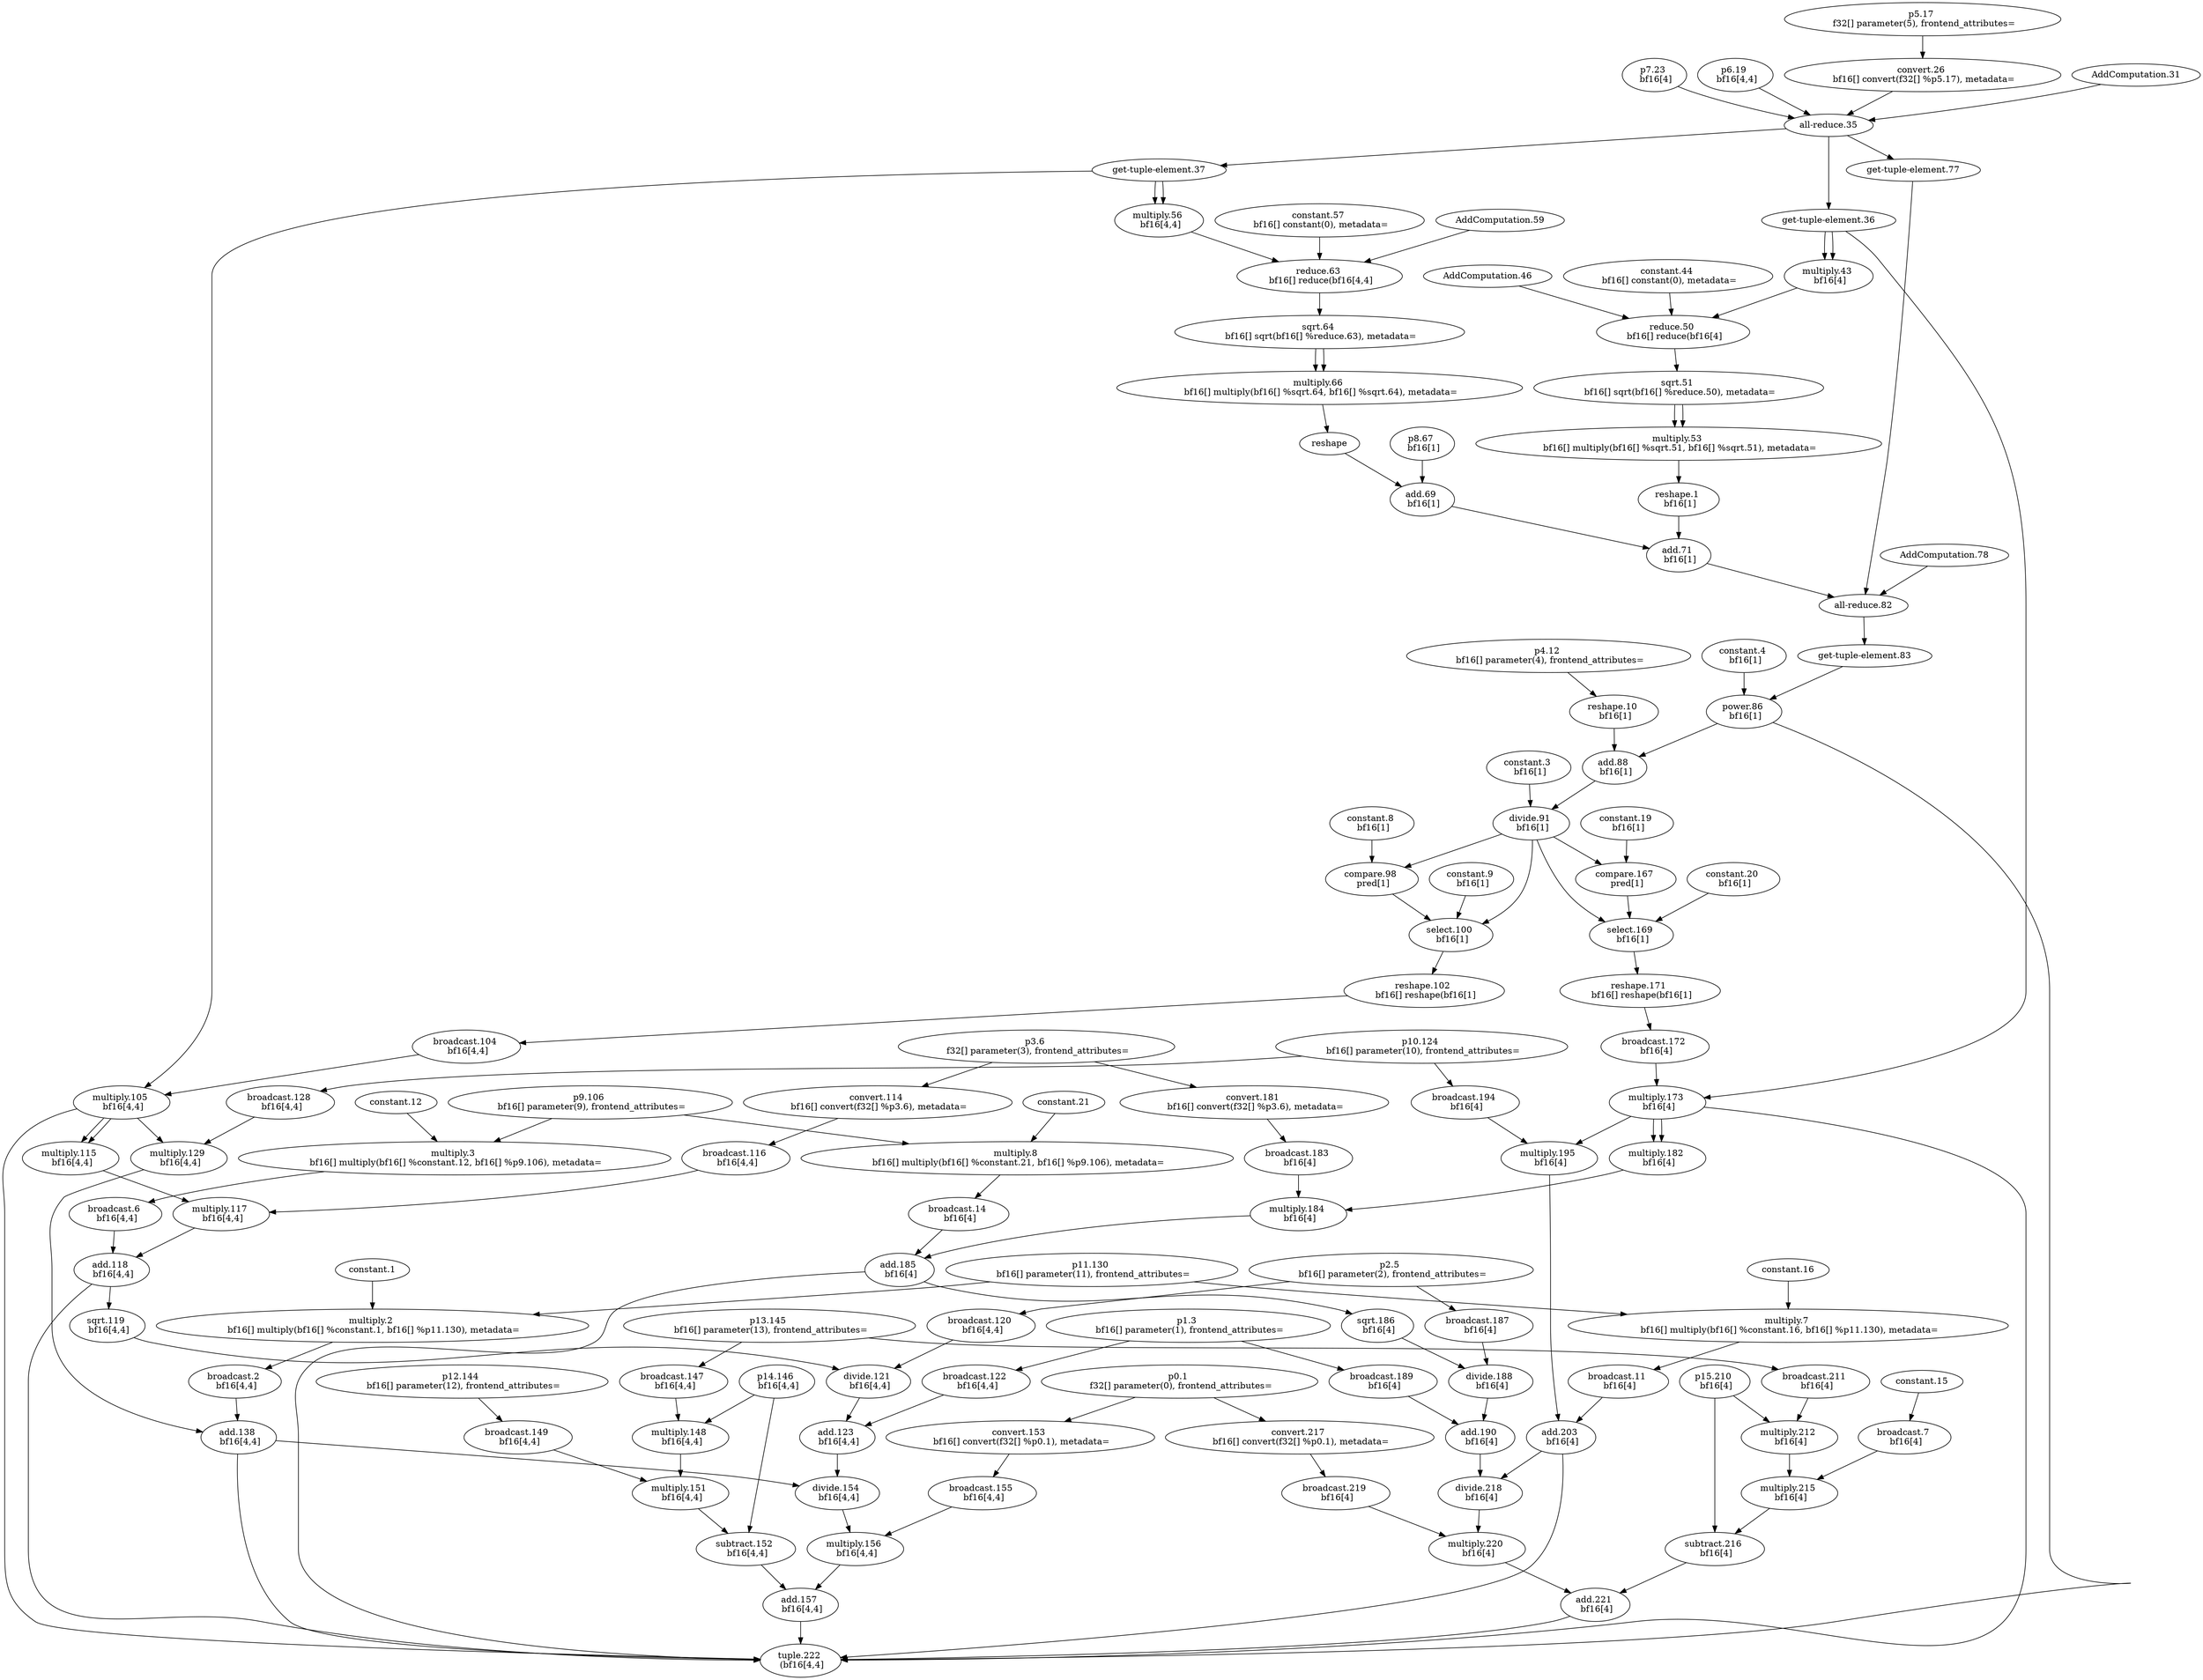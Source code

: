 digraph HloModule {
	"p14.146" [label="p14.146 \n bf16[4,4]"];
	"p13.145" [label="p13.145 \n bf16[] parameter(13), frontend_attributes="];
	"broadcast.147" [label="broadcast.147 \n bf16[4,4]"];
	"multiply.148" [label="multiply.148 \n bf16[4,4]"];
	"p12.144" [label="p12.144 \n bf16[] parameter(12), frontend_attributes="];
	"broadcast.149" [label="broadcast.149 \n bf16[4,4]"];
	"multiply.151" [label="multiply.151 \n bf16[4,4]"];
	"subtract.152" [label="subtract.152 \n bf16[4,4]"];
	"p11.130" [label="p11.130 \n bf16[] parameter(11), frontend_attributes="];
	"multiply.2" [label="multiply.2 \n bf16[] multiply(bf16[] %constant.1, bf16[] %p11.130), metadata="];
	"broadcast.2" [label="broadcast.2 \n bf16[4,4]"];
	"p7.23" [label="p7.23 \n bf16[4]"];
	"p6.19" [label="p6.19 \n bf16[4,4]"];
	"p5.17" [label="p5.17 \n f32[] parameter(5), frontend_attributes="];
	"convert.26" [label="convert.26 \n bf16[] convert(f32[] %p5.17), metadata="];
	"constant.3" [label="constant.3 \n bf16[1]"];
	"p8.67" [label="p8.67 \n bf16[1]"];
	"multiply.56" [label="multiply.56 \n bf16[4,4]"];
	"constant.57" [label="constant.57 \n bf16[] constant(0), metadata="];
	"reduce.63" [label="reduce.63 \n bf16[] reduce(bf16[4,4]"];
	"sqrt.64" [label="sqrt.64 \n bf16[] sqrt(bf16[] %reduce.63), metadata="];
	"multiply.66" [label="multiply.66 \n bf16[] multiply(bf16[] %sqrt.64, bf16[] %sqrt.64), metadata="];
	"add.69" [label="add.69 \n bf16[1]"];
	"multiply.43" [label="multiply.43 \n bf16[4]"];
	"constant.44" [label="constant.44 \n bf16[] constant(0), metadata="];
	"reduce.50" [label="reduce.50 \n bf16[] reduce(bf16[4]"];
	"sqrt.51" [label="sqrt.51 \n bf16[] sqrt(bf16[] %reduce.50), metadata="];
	"multiply.53" [label="multiply.53 \n bf16[] multiply(bf16[] %sqrt.51, bf16[] %sqrt.51), metadata="];
	"reshape.1" [label="reshape.1 \n bf16[1]"];
	"add.71" [label="add.71 \n bf16[1]"];
	"constant.4" [label="constant.4 \n bf16[1]"];
	"power.86" [label="power.86 \n bf16[1]"];
	"p4.12" [label="p4.12 \n bf16[] parameter(4), frontend_attributes="];
	"reshape.10" [label="reshape.10 \n bf16[1]"];
	"add.88" [label="add.88 \n bf16[1]"];
	"divide.91" [label="divide.91 \n bf16[1]"];
	"constant.8" [label="constant.8 \n bf16[1]"];
	"compare.98" [label="compare.98 \n pred[1]"];
	"constant.9" [label="constant.9 \n bf16[1]"];
	"select.100" [label="select.100 \n bf16[1]"];
	"reshape.102" [label="reshape.102 \n bf16[] reshape(bf16[1]"];
	"broadcast.104" [label="broadcast.104 \n bf16[4,4]"];
	"multiply.105" [label="multiply.105 \n bf16[4,4]"];
	"p10.124" [label="p10.124 \n bf16[] parameter(10), frontend_attributes="];
	"broadcast.128" [label="broadcast.128 \n bf16[4,4]"];
	"multiply.129" [label="multiply.129 \n bf16[4,4]"];
	"add.138" [label="add.138 \n bf16[4,4]"];
	"p9.106" [label="p9.106 \n bf16[] parameter(9), frontend_attributes="];
	"multiply.3" [label="multiply.3 \n bf16[] multiply(bf16[] %constant.12, bf16[] %p9.106), metadata="];
	"broadcast.6" [label="broadcast.6 \n bf16[4,4]"];
	"multiply.115" [label="multiply.115 \n bf16[4,4]"];
	"p3.6" [label="p3.6 \n f32[] parameter(3), frontend_attributes="];
	"convert.114" [label="convert.114 \n bf16[] convert(f32[] %p3.6), metadata="];
	"broadcast.116" [label="broadcast.116 \n bf16[4,4]"];
	"multiply.117" [label="multiply.117 \n bf16[4,4]"];
	"add.118" [label="add.118 \n bf16[4,4]"];
	"sqrt.119" [label="sqrt.119 \n bf16[4,4]"];
	"p2.5" [label="p2.5 \n bf16[] parameter(2), frontend_attributes="];
	"broadcast.120" [label="broadcast.120 \n bf16[4,4]"];
	"divide.121" [label="divide.121 \n bf16[4,4]"];
	"p1.3" [label="p1.3 \n bf16[] parameter(1), frontend_attributes="];
	"broadcast.122" [label="broadcast.122 \n bf16[4,4]"];
	"add.123" [label="add.123 \n bf16[4,4]"];
	"divide.154" [label="divide.154 \n bf16[4,4]"];
	"p0.1" [label="p0.1 \n f32[] parameter(0), frontend_attributes="];
	"convert.153" [label="convert.153 \n bf16[] convert(f32[] %p0.1), metadata="];
	"broadcast.155" [label="broadcast.155 \n bf16[4,4]"];
	"multiply.156" [label="multiply.156 \n bf16[4,4]"];
	"add.157" [label="add.157 \n bf16[4,4]"];
	"p15.210" [label="p15.210 \n bf16[4]"];
	"broadcast.211" [label="broadcast.211 \n bf16[4]"];
	"multiply.212" [label="multiply.212 \n bf16[4]"];
	"broadcast.7" [label="broadcast.7 \n bf16[4]"];
	"multiply.215" [label="multiply.215 \n bf16[4]"];
	"subtract.216" [label="subtract.216 \n bf16[4]"];
	"multiply.7" [label="multiply.7 \n bf16[] multiply(bf16[] %constant.16, bf16[] %p11.130), metadata="];
	"broadcast.11" [label="broadcast.11 \n bf16[4]"];
	"constant.19" [label="constant.19 \n bf16[1]"];
	"compare.167" [label="compare.167 \n pred[1]"];
	"constant.20" [label="constant.20 \n bf16[1]"];
	"select.169" [label="select.169 \n bf16[1]"];
	"reshape.171" [label="reshape.171 \n bf16[] reshape(bf16[1]"];
	"broadcast.172" [label="broadcast.172 \n bf16[4]"];
	"multiply.173" [label="multiply.173 \n bf16[4]"];
	"broadcast.194" [label="broadcast.194 \n bf16[4]"];
	"multiply.195" [label="multiply.195 \n bf16[4]"];
	"add.203" [label="add.203 \n bf16[4]"];
	"multiply.8" [label="multiply.8 \n bf16[] multiply(bf16[] %constant.21, bf16[] %p9.106), metadata="];
	"broadcast.14" [label="broadcast.14 \n bf16[4]"];
	"multiply.182" [label="multiply.182 \n bf16[4]"];
	"convert.181" [label="convert.181 \n bf16[] convert(f32[] %p3.6), metadata="];
	"broadcast.183" [label="broadcast.183 \n bf16[4]"];
	"multiply.184" [label="multiply.184 \n bf16[4]"];
	"add.185" [label="add.185 \n bf16[4]"];
	"sqrt.186" [label="sqrt.186 \n bf16[4]"];
	"broadcast.187" [label="broadcast.187 \n bf16[4]"];
	"divide.188" [label="divide.188 \n bf16[4]"];
	"broadcast.189" [label="broadcast.189 \n bf16[4]"];
	"add.190" [label="add.190 \n bf16[4]"];
	"divide.218" [label="divide.218 \n bf16[4]"];
	"convert.217" [label="convert.217 \n bf16[] convert(f32[] %p0.1), metadata="];
	"broadcast.219" [label="broadcast.219 \n bf16[4]"];
	"multiply.220" [label="multiply.220 \n bf16[4]"];
	"add.221" [label="add.221 \n bf16[4]"];
	"tuple.222" [label="tuple.222 \n (bf16[4,4]"]; 
 	"p13.145" -> "broadcast.147";
	"p14.146" -> "multiply.148";
	"broadcast.147" -> "multiply.148";
	"p12.144" -> "broadcast.149";
	"multiply.148" -> "multiply.151";
	"broadcast.149" -> "multiply.151";
	"p14.146" -> "subtract.152";
	"multiply.151" -> "subtract.152";
	"constant.1" -> "multiply.2";
	"p11.130" -> "multiply.2";
	"multiply.2" -> "broadcast.2";
	"p5.17" -> "convert.26";
	"p7.23" -> "all-reduce.35";
	"p6.19" -> "all-reduce.35";
	"convert.26" -> "all-reduce.35";
	"AddComputation.31" -> "all-reduce.35";
	"all-reduce.35" -> "get-tuple-element.37";
	"get-tuple-element.37" -> "multiply.56";
	"get-tuple-element.37" -> "multiply.56";
	"multiply.56" -> "reduce.63";
	"constant.57" -> "reduce.63";
	"AddComputation.59" -> "reduce.63";
	"reduce.63" -> "sqrt.64";
	"sqrt.64" -> "multiply.66";
	"sqrt.64" -> "multiply.66";
	"multiply.66" -> "reshape";
	"p8.67" -> "add.69";
	"reshape" -> "add.69";
	"all-reduce.35" -> "get-tuple-element.36";
	"get-tuple-element.36" -> "multiply.43";
	"get-tuple-element.36" -> "multiply.43";
	"multiply.43" -> "reduce.50";
	"constant.44" -> "reduce.50";
	"AddComputation.46" -> "reduce.50";
	"reduce.50" -> "sqrt.51";
	"sqrt.51" -> "multiply.53";
	"sqrt.51" -> "multiply.53";
	"multiply.53" -> "reshape.1";
	"add.69" -> "add.71";
	"reshape.1" -> "add.71";
	"all-reduce.35" -> "get-tuple-element.77";
	"add.71" -> "all-reduce.82";
	"get-tuple-element.77" -> "all-reduce.82";
	"AddComputation.78" -> "all-reduce.82";
	"all-reduce.82" -> "get-tuple-element.83";
	"get-tuple-element.83" -> "power.86";
	"constant.4" -> "power.86";
	"p4.12" -> "reshape.10";
	"power.86" -> "add.88";
	"reshape.10" -> "add.88";
	"constant.3" -> "divide.91";
	"add.88" -> "divide.91";
	"divide.91" -> "compare.98";
	"constant.8" -> "compare.98";
	"compare.98" -> "select.100";
	"divide.91" -> "select.100";
	"constant.9" -> "select.100";
	"select.100" -> "reshape.102";
	"reshape.102" -> "broadcast.104";
	"get-tuple-element.37" -> "multiply.105";
	"broadcast.104" -> "multiply.105";
	"p10.124" -> "broadcast.128";
	"multiply.105" -> "multiply.129";
	"broadcast.128" -> "multiply.129";
	"broadcast.2" -> "add.138";
	"multiply.129" -> "add.138";
	"constant.12" -> "multiply.3";
	"p9.106" -> "multiply.3";
	"multiply.3" -> "broadcast.6";
	"multiply.105" -> "multiply.115";
	"multiply.105" -> "multiply.115";
	"p3.6" -> "convert.114";
	"convert.114" -> "broadcast.116";
	"multiply.115" -> "multiply.117";
	"broadcast.116" -> "multiply.117";
	"broadcast.6" -> "add.118";
	"multiply.117" -> "add.118";
	"add.118" -> "sqrt.119";
	"p2.5" -> "broadcast.120";
	"sqrt.119" -> "divide.121";
	"broadcast.120" -> "divide.121";
	"p1.3" -> "broadcast.122";
	"divide.121" -> "add.123";
	"broadcast.122" -> "add.123";
	"add.138" -> "divide.154";
	"add.123" -> "divide.154";
	"p0.1" -> "convert.153";
	"convert.153" -> "broadcast.155";
	"divide.154" -> "multiply.156";
	"broadcast.155" -> "multiply.156";
	"subtract.152" -> "add.157";
	"multiply.156" -> "add.157";
	"p13.145" -> "broadcast.211";
	"p15.210" -> "multiply.212";
	"broadcast.211" -> "multiply.212";
	"constant.15" -> "broadcast.7";
	"multiply.212" -> "multiply.215";
	"broadcast.7" -> "multiply.215";
	"p15.210" -> "subtract.216";
	"multiply.215" -> "subtract.216";
	"constant.16" -> "multiply.7";
	"p11.130" -> "multiply.7";
	"multiply.7" -> "broadcast.11";
	"divide.91" -> "compare.167";
	"constant.19" -> "compare.167";
	"compare.167" -> "select.169";
	"divide.91" -> "select.169";
	"constant.20" -> "select.169";
	"select.169" -> "reshape.171";
	"reshape.171" -> "broadcast.172";
	"get-tuple-element.36" -> "multiply.173";
	"broadcast.172" -> "multiply.173";
	"p10.124" -> "broadcast.194";
	"multiply.173" -> "multiply.195";
	"broadcast.194" -> "multiply.195";
	"broadcast.11" -> "add.203";
	"multiply.195" -> "add.203";
	"constant.21" -> "multiply.8";
	"p9.106" -> "multiply.8";
	"multiply.8" -> "broadcast.14";
	"multiply.173" -> "multiply.182";
	"multiply.173" -> "multiply.182";
	"p3.6" -> "convert.181";
	"convert.181" -> "broadcast.183";
	"multiply.182" -> "multiply.184";
	"broadcast.183" -> "multiply.184";
	"broadcast.14" -> "add.185";
	"multiply.184" -> "add.185";
	"add.185" -> "sqrt.186";
	"p2.5" -> "broadcast.187";
	"sqrt.186" -> "divide.188";
	"broadcast.187" -> "divide.188";
	"p1.3" -> "broadcast.189";
	"divide.188" -> "add.190";
	"broadcast.189" -> "add.190";
	"add.203" -> "divide.218";
	"add.190" -> "divide.218";
	"p0.1" -> "convert.217";
	"convert.217" -> "broadcast.219";
	"divide.218" -> "multiply.220";
	"broadcast.219" -> "multiply.220";
	"subtract.216" -> "add.221";
	"multiply.220" -> "add.221";
	"add.157" -> "tuple.222";
	"add.221" -> "tuple.222";
	"multiply.173" -> "tuple.222";
	"multiply.105" -> "tuple.222";
	"power.86" -> "tuple.222";
	"add.138" -> "tuple.222";
	"add.118" -> "tuple.222";
	"add.203" -> "tuple.222";
	"add.185" -> "tuple.222";
}